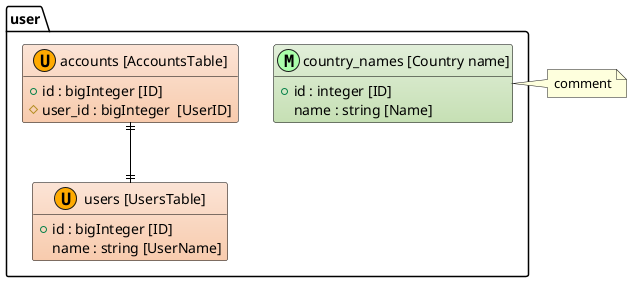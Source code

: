 @startuml

'Hide division ruled lines
hide empty members

'Definition of mark and background color
!define master_data_db #E2EFDA-C6E0B4
!define user_db #FCE4D6-F8CBAD
!define MASTER_DATA AAFFAA
!define User FFAA00

'Define setting color
skinparam class {
    BorderColor Black
    ArrowColor Black
}

package "user" as user {
    entity "accounts [AccountsTable]" as accounts <<U, User>> user_db {
        + id : bigInteger [ID]
        # user_id : bigInteger  [UserID]
    }

    entity "users [UsersTable]" as users <<U, User>> user_db {
        + id : bigInteger [ID]
        name : string [UserName]
    }

    entity "country_names [Country name]" as country_names <<M, MASTER_DATA>> master_data_db {
        + id : integer [ID]
        name : string [Name]
    }
}

'Define relationship diagram
users        ||-up-||     accounts

'memo
note right of country_names : comment
@enduml